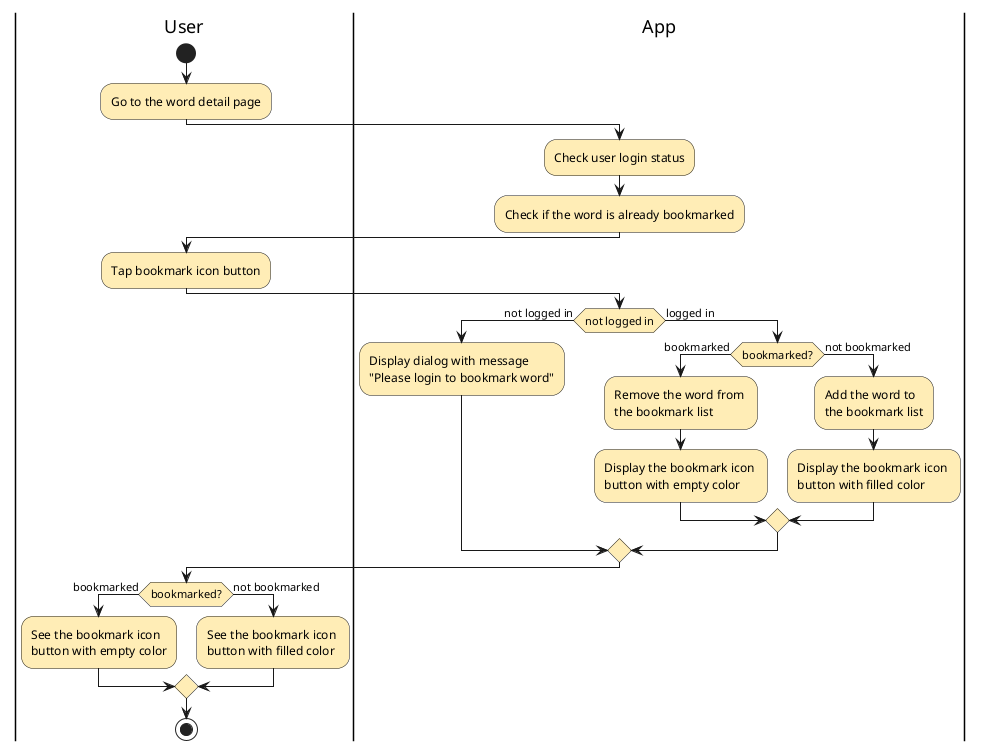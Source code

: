 @startuml Mark & Unmark Word
skinparam ActivityBackgroundColor FFEDB6

' step by step flow to mark a word as favorite
|User|
start
:Go to the word detail page;

|App|
:Check user login status;
:Check if the word is already bookmarked;

|User|
:Tap bookmark icon button;

|App|
if (not logged in) then (not logged in)
    :Display dialog with message \n"Please login to bookmark word";
else (logged in)
    if (bookmarked?) then (bookmarked)
        :Remove the word from \nthe bookmark list;
        :Display the bookmark icon \nbutton with empty color;
    else (not bookmarked)
        :Add the word to \nthe bookmark list;
        :Display the bookmark icon \nbutton with filled color;
    endif
endif

|User|
if (bookmarked?) then (bookmarked)
    :See the bookmark icon \nbutton with empty color;
else (not bookmarked)
    :See the bookmark icon \nbutton with filled color;
endif
stop

@enduml

@startuml Bookmark List
skinparam ActivityBackgroundColor FFEDB6

' step by step flow to view bookmark list
|User|
start
:Go to the bookmark list page;

|App|
:Check user login status;
if (not logged in) then (not logged in)
    :Display screen with message \n"Please login to see bookmark list";
else (logged in)
    :Check if the user has \nbookmarked any word;
    if (no bookmark?) then (no bookmark)
        :Display screen with \nmessage "No bookmark";
    else (has bookmark)
        :Display the list of \nbookmarked words;
    endif
endif

|User|
if (no bookmark?) then (no bookmark)
    :See the message \n"No bookmark";
else (has bookmark)
    :See the list of \nbookmarked words;
endif
stop

@enduml

@startuml Remove Bookmark Item
skinparam ActivityBackgroundColor FFEDB6

' step by step flow to remove a bookmark item
|User|
start
:Go to the bookmark list page;

|App|
:Swipe left or right \non the bookmark item;

|User|
:Tap the delete icon button;

|App|
:Remove the bookmark item \nfrom the bookmark list;

|User|
:See the bookmark list \nwithout the deleted item;

stop

@enduml

@startuml Remove All Bookmark Items
skinparam ActivityBackgroundColor FFEDB6

' step by step flow to remove all bookmark items
|User|
start
:Go to the bookmark list page;

|App|
:Display bookmark list page;

|User|
:Tap the delete icon button \non the top right corner;

|App|
:Display dialog with message \n"Are you sure to delete all bookmarks?" \nand two buttons \n"Cancel" and "Delete";

|User|
:Tap "Delete" button;

|App|
:Remove all bookmark items \nfrom the bookmark list;

|User|
:See the bookmark list \nwithout any item;

stop

@enduml